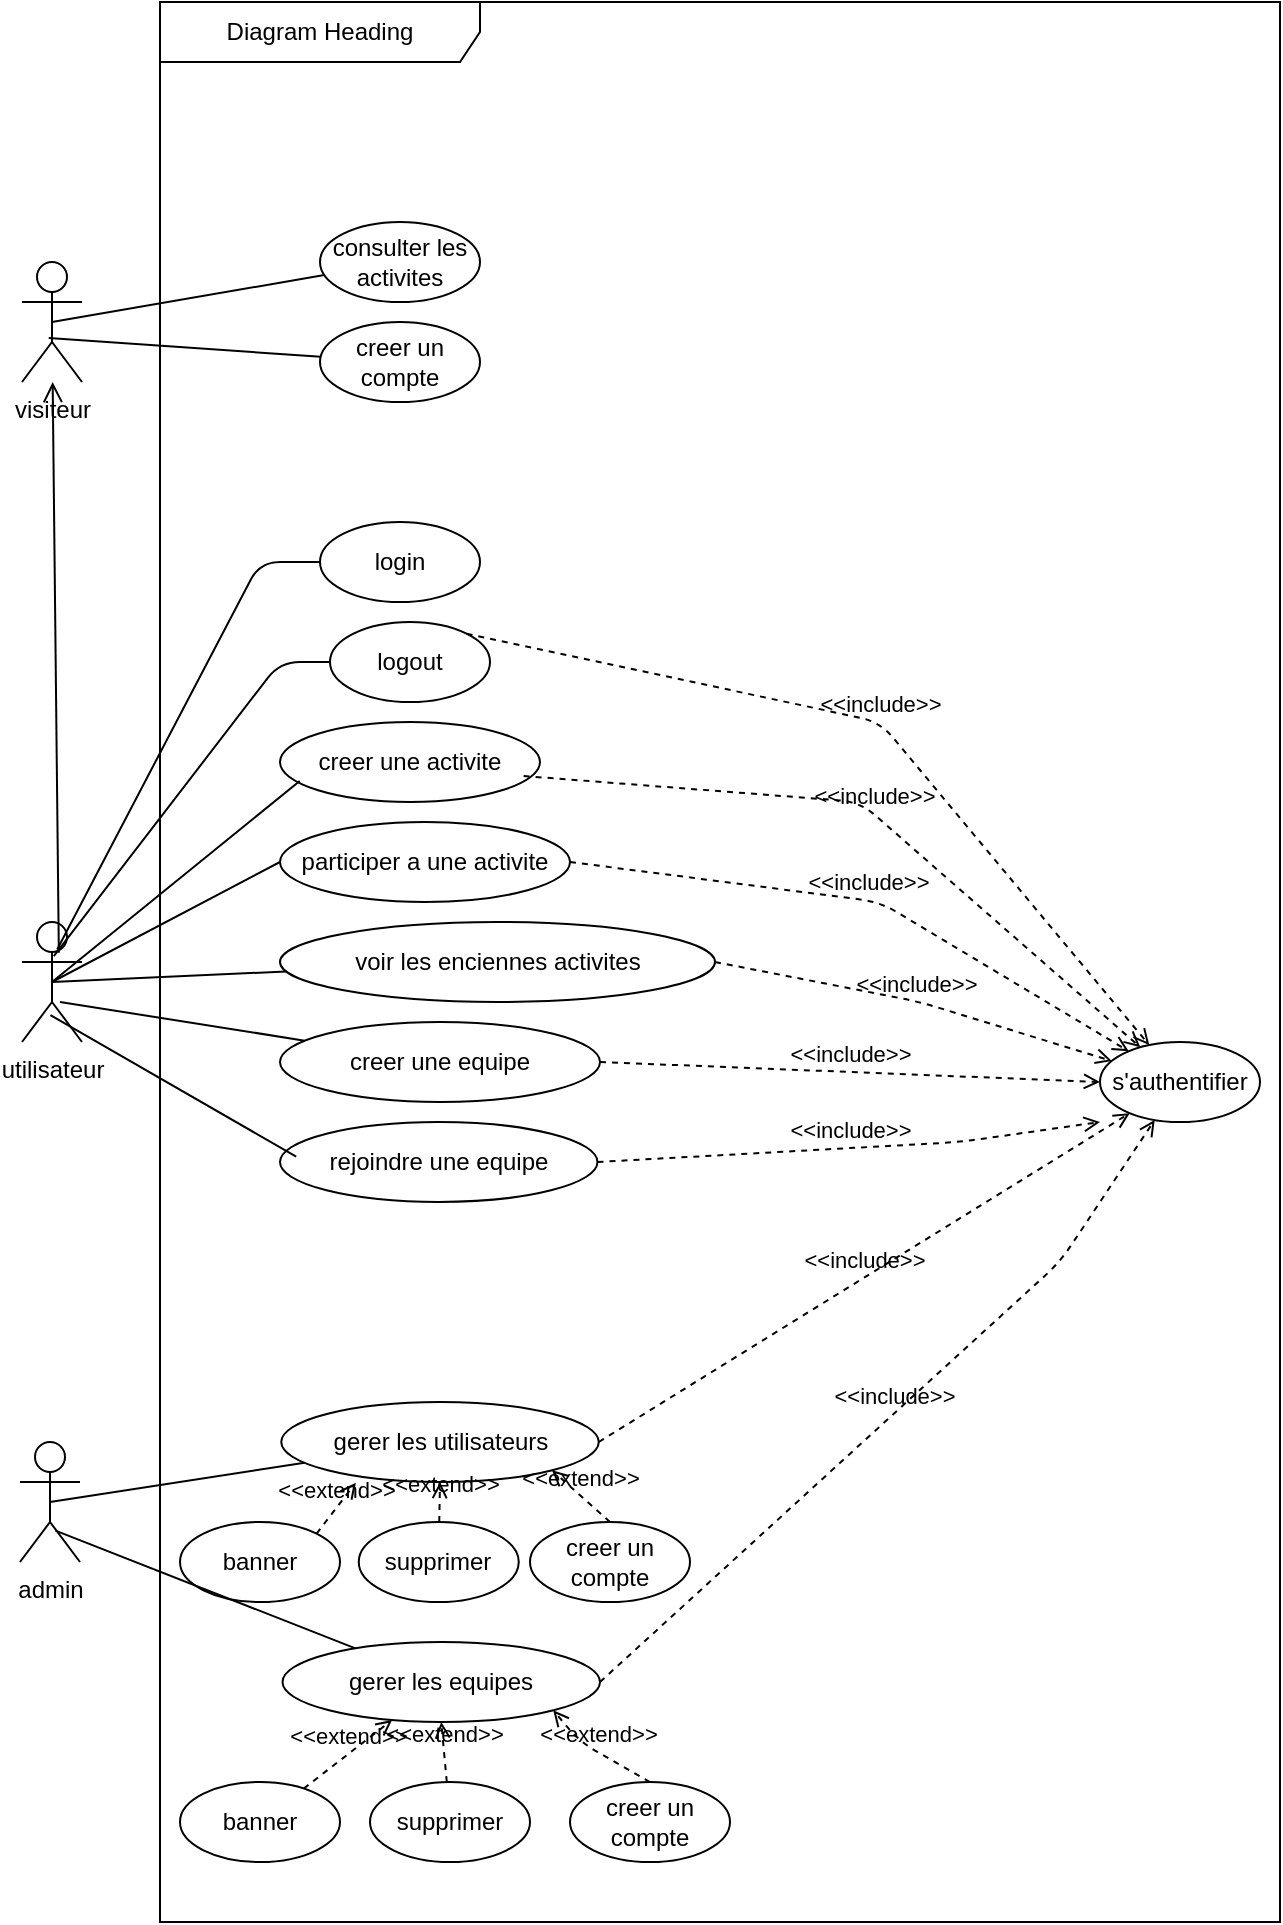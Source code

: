 <mxfile>
    <diagram id="IkyIIXspU7MUo_xnw8tP" name="Page-1">
        <mxGraphModel dx="749" dy="536" grid="1" gridSize="10" guides="1" tooltips="1" connect="1" arrows="1" fold="1" page="1" pageScale="1" pageWidth="850" pageHeight="1100" math="0" shadow="0">
            <root>
                <mxCell id="0"/>
                <mxCell id="1" parent="0"/>
                <mxCell id="2" value="Diagram Heading" style="shape=umlFrame;whiteSpace=wrap;html=1;pointerEvents=0;recursiveResize=0;container=1;collapsible=0;width=160;" vertex="1" parent="1">
                    <mxGeometry x="160" y="80" width="560" height="960" as="geometry"/>
                </mxCell>
                <mxCell id="5" value="consulter les activites" style="ellipse;whiteSpace=wrap;html=1;" vertex="1" parent="2">
                    <mxGeometry x="80" y="110" width="80" height="40" as="geometry"/>
                </mxCell>
                <mxCell id="8" value="creer un compte" style="ellipse;whiteSpace=wrap;html=1;" vertex="1" parent="2">
                    <mxGeometry x="80" y="160" width="80" height="40" as="geometry"/>
                </mxCell>
                <mxCell id="9" value="s&#39;authentifier" style="ellipse;whiteSpace=wrap;html=1;" vertex="1" parent="2">
                    <mxGeometry x="470" y="520" width="80" height="40" as="geometry"/>
                </mxCell>
                <mxCell id="10" value="rejoindre une equipe" style="ellipse;whiteSpace=wrap;html=1;" vertex="1" parent="2">
                    <mxGeometry x="60.0" y="560" width="158.75" height="40" as="geometry"/>
                </mxCell>
                <mxCell id="11" value="creer une equipe" style="ellipse;whiteSpace=wrap;html=1;" vertex="1" parent="2">
                    <mxGeometry x="60.0" y="510" width="160" height="40" as="geometry"/>
                </mxCell>
                <mxCell id="12" value="voir les enciennes activites" style="ellipse;whiteSpace=wrap;html=1;" vertex="1" parent="2">
                    <mxGeometry x="60" y="460" width="217.5" height="40" as="geometry"/>
                </mxCell>
                <mxCell id="13" value="participer a une activite" style="ellipse;whiteSpace=wrap;html=1;" vertex="1" parent="2">
                    <mxGeometry x="60" y="410" width="145" height="40" as="geometry"/>
                </mxCell>
                <mxCell id="14" value="creer une activite" style="ellipse;whiteSpace=wrap;html=1;" vertex="1" parent="2">
                    <mxGeometry x="60" y="360" width="130" height="40" as="geometry"/>
                </mxCell>
                <mxCell id="15" value="login" style="ellipse;whiteSpace=wrap;html=1;" vertex="1" parent="2">
                    <mxGeometry x="80" y="260" width="80" height="40" as="geometry"/>
                </mxCell>
                <mxCell id="19" value="logout" style="ellipse;whiteSpace=wrap;html=1;" vertex="1" parent="2">
                    <mxGeometry x="85" y="310" width="80" height="40" as="geometry"/>
                </mxCell>
                <mxCell id="21" value="gerer les utilisateurs" style="ellipse;whiteSpace=wrap;html=1;" vertex="1" parent="2">
                    <mxGeometry x="60.63" y="700" width="158.75" height="40" as="geometry"/>
                </mxCell>
                <mxCell id="23" value="gerer les equipes" style="ellipse;whiteSpace=wrap;html=1;" vertex="1" parent="2">
                    <mxGeometry x="61.25" y="820" width="158.75" height="40" as="geometry"/>
                </mxCell>
                <mxCell id="45" value="&amp;lt;&amp;lt;include&amp;gt;&amp;gt;" style="html=1;verticalAlign=bottom;labelBackgroundColor=none;endArrow=open;endFill=0;dashed=1;exitX=1;exitY=0;exitDx=0;exitDy=0;" edge="1" parent="2" source="19" target="9">
                    <mxGeometry width="160" relative="1" as="geometry">
                        <mxPoint x="220" y="450" as="sourcePoint"/>
                        <mxPoint x="380" y="450" as="targetPoint"/>
                        <Array as="points">
                            <mxPoint x="360" y="360"/>
                        </Array>
                    </mxGeometry>
                </mxCell>
                <mxCell id="47" value="&amp;lt;&amp;lt;include&amp;gt;&amp;gt;" style="html=1;verticalAlign=bottom;labelBackgroundColor=none;endArrow=open;endFill=0;dashed=1;exitX=1;exitY=0.5;exitDx=0;exitDy=0;" edge="1" parent="2" source="13" target="9">
                    <mxGeometry width="160" relative="1" as="geometry">
                        <mxPoint x="220" y="450" as="sourcePoint"/>
                        <mxPoint x="380" y="450" as="targetPoint"/>
                        <Array as="points">
                            <mxPoint x="360" y="450"/>
                        </Array>
                    </mxGeometry>
                </mxCell>
                <mxCell id="48" value="&amp;lt;&amp;lt;include&amp;gt;&amp;gt;" style="html=1;verticalAlign=bottom;labelBackgroundColor=none;endArrow=open;endFill=0;dashed=1;exitX=1;exitY=0.5;exitDx=0;exitDy=0;" edge="1" parent="2" source="12" target="9">
                    <mxGeometry x="-0.004" width="160" relative="1" as="geometry">
                        <mxPoint x="220" y="450" as="sourcePoint"/>
                        <mxPoint x="380" y="450" as="targetPoint"/>
                        <Array as="points">
                            <mxPoint x="380" y="500"/>
                        </Array>
                        <mxPoint as="offset"/>
                    </mxGeometry>
                </mxCell>
                <mxCell id="49" value="&amp;lt;&amp;lt;include&amp;gt;&amp;gt;" style="html=1;verticalAlign=bottom;labelBackgroundColor=none;endArrow=open;endFill=0;dashed=1;exitX=1;exitY=0.5;exitDx=0;exitDy=0;entryX=0;entryY=0.5;entryDx=0;entryDy=0;" edge="1" parent="2" source="11" target="9">
                    <mxGeometry width="160" relative="1" as="geometry">
                        <mxPoint x="220" y="450" as="sourcePoint"/>
                        <mxPoint x="380" y="450" as="targetPoint"/>
                        <Array as="points"/>
                    </mxGeometry>
                </mxCell>
                <mxCell id="50" value="&amp;lt;&amp;lt;include&amp;gt;&amp;gt;" style="html=1;verticalAlign=bottom;labelBackgroundColor=none;endArrow=open;endFill=0;dashed=1;exitX=0.937;exitY=0.675;exitDx=0;exitDy=0;exitPerimeter=0;" edge="1" parent="2" source="14" target="9">
                    <mxGeometry width="160" relative="1" as="geometry">
                        <mxPoint x="220" y="450" as="sourcePoint"/>
                        <mxPoint x="380" y="450" as="targetPoint"/>
                        <Array as="points">
                            <mxPoint x="350" y="400"/>
                        </Array>
                    </mxGeometry>
                </mxCell>
                <mxCell id="51" value="&amp;lt;&amp;lt;include&amp;gt;&amp;gt;" style="html=1;verticalAlign=bottom;labelBackgroundColor=none;endArrow=open;endFill=0;dashed=1;exitX=1;exitY=0.5;exitDx=0;exitDy=0;" edge="1" parent="2" source="10">
                    <mxGeometry width="160" relative="1" as="geometry">
                        <mxPoint x="220" y="450" as="sourcePoint"/>
                        <mxPoint x="470" y="560" as="targetPoint"/>
                        <Array as="points">
                            <mxPoint x="400" y="570"/>
                        </Array>
                    </mxGeometry>
                </mxCell>
                <mxCell id="52" value="&amp;lt;&amp;lt;include&amp;gt;&amp;gt;" style="html=1;verticalAlign=bottom;labelBackgroundColor=none;endArrow=open;endFill=0;dashed=1;exitX=1;exitY=0.5;exitDx=0;exitDy=0;" edge="1" parent="2" source="21" target="9">
                    <mxGeometry width="160" relative="1" as="geometry">
                        <mxPoint x="220" y="740" as="sourcePoint"/>
                        <mxPoint x="380" y="740" as="targetPoint"/>
                    </mxGeometry>
                </mxCell>
                <mxCell id="53" value="&amp;lt;&amp;lt;include&amp;gt;&amp;gt;" style="html=1;verticalAlign=bottom;labelBackgroundColor=none;endArrow=open;endFill=0;dashed=1;exitX=1;exitY=0.5;exitDx=0;exitDy=0;" edge="1" parent="2" source="23" target="9">
                    <mxGeometry width="160" relative="1" as="geometry">
                        <mxPoint x="220" y="740" as="sourcePoint"/>
                        <mxPoint x="380" y="740" as="targetPoint"/>
                        <Array as="points">
                            <mxPoint x="450" y="630"/>
                        </Array>
                    </mxGeometry>
                </mxCell>
                <mxCell id="57" value="creer un compte" style="ellipse;whiteSpace=wrap;html=1;" vertex="1" parent="2">
                    <mxGeometry x="185" y="760" width="80" height="40" as="geometry"/>
                </mxCell>
                <mxCell id="58" value="supprimer" style="ellipse;whiteSpace=wrap;html=1;" vertex="1" parent="2">
                    <mxGeometry x="99.38" y="760" width="80" height="40" as="geometry"/>
                </mxCell>
                <mxCell id="59" value="banner" style="ellipse;whiteSpace=wrap;html=1;" vertex="1" parent="2">
                    <mxGeometry x="10" y="760" width="80" height="40" as="geometry"/>
                </mxCell>
                <mxCell id="61" value="&amp;lt;&amp;lt;extend&amp;gt;&amp;gt;" style="html=1;verticalAlign=bottom;labelBackgroundColor=none;endArrow=open;endFill=0;dashed=1;exitX=1;exitY=0;exitDx=0;exitDy=0;entryX=0.235;entryY=1.008;entryDx=0;entryDy=0;entryPerimeter=0;" edge="1" parent="2" source="59" target="21">
                    <mxGeometry width="160" relative="1" as="geometry">
                        <mxPoint x="380" y="560" as="sourcePoint"/>
                        <mxPoint x="540" y="560" as="targetPoint"/>
                    </mxGeometry>
                </mxCell>
                <mxCell id="62" value="&amp;lt;&amp;lt;extend&amp;gt;&amp;gt;" style="html=1;verticalAlign=bottom;labelBackgroundColor=none;endArrow=open;endFill=0;dashed=1;entryX=0.5;entryY=1;entryDx=0;entryDy=0;" edge="1" parent="2" source="58" target="21">
                    <mxGeometry width="160" relative="1" as="geometry">
                        <mxPoint x="380" y="560" as="sourcePoint"/>
                        <mxPoint x="540" y="560" as="targetPoint"/>
                    </mxGeometry>
                </mxCell>
                <mxCell id="63" value="&amp;lt;&amp;lt;extend&amp;gt;&amp;gt;" style="html=1;verticalAlign=bottom;labelBackgroundColor=none;endArrow=open;endFill=0;dashed=1;exitX=0.5;exitY=0;exitDx=0;exitDy=0;entryX=1;entryY=1;entryDx=0;entryDy=0;" edge="1" parent="2" source="57" target="21">
                    <mxGeometry width="160" relative="1" as="geometry">
                        <mxPoint x="340" y="730" as="sourcePoint"/>
                        <mxPoint x="500" y="730" as="targetPoint"/>
                    </mxGeometry>
                </mxCell>
                <mxCell id="64" value="banner" style="ellipse;whiteSpace=wrap;html=1;" vertex="1" parent="2">
                    <mxGeometry x="10" y="890" width="80" height="40" as="geometry"/>
                </mxCell>
                <mxCell id="65" value="supprimer" style="ellipse;whiteSpace=wrap;html=1;" vertex="1" parent="2">
                    <mxGeometry x="105" y="890" width="80" height="40" as="geometry"/>
                </mxCell>
                <mxCell id="66" value="creer un compte" style="ellipse;whiteSpace=wrap;html=1;" vertex="1" parent="2">
                    <mxGeometry x="205" y="890" width="80" height="40" as="geometry"/>
                </mxCell>
                <mxCell id="67" value="&amp;lt;&amp;lt;extend&amp;gt;&amp;gt;" style="html=1;verticalAlign=bottom;labelBackgroundColor=none;endArrow=open;endFill=0;dashed=1;exitX=0.5;exitY=0;exitDx=0;exitDy=0;entryX=1;entryY=1;entryDx=0;entryDy=0;" edge="1" parent="2" source="66" target="23">
                    <mxGeometry width="160" relative="1" as="geometry">
                        <mxPoint x="235" y="770" as="sourcePoint"/>
                        <mxPoint x="206" y="744" as="targetPoint"/>
                        <Array as="points">
                            <mxPoint x="210" y="870"/>
                        </Array>
                    </mxGeometry>
                </mxCell>
                <mxCell id="68" value="&amp;lt;&amp;lt;extend&amp;gt;&amp;gt;" style="html=1;verticalAlign=bottom;labelBackgroundColor=none;endArrow=open;endFill=0;dashed=1;entryX=0.5;entryY=1;entryDx=0;entryDy=0;" edge="1" parent="2" source="65" target="23">
                    <mxGeometry width="160" relative="1" as="geometry">
                        <mxPoint x="149" y="770" as="sourcePoint"/>
                        <mxPoint x="150" y="750" as="targetPoint"/>
                    </mxGeometry>
                </mxCell>
                <mxCell id="69" value="&amp;lt;&amp;lt;extend&amp;gt;&amp;gt;" style="html=1;verticalAlign=bottom;labelBackgroundColor=none;endArrow=open;endFill=0;dashed=1;" edge="1" parent="2" source="64" target="23">
                    <mxGeometry width="160" relative="1" as="geometry">
                        <mxPoint x="88" y="776" as="sourcePoint"/>
                        <mxPoint x="108" y="750" as="targetPoint"/>
                    </mxGeometry>
                </mxCell>
                <mxCell id="3" value="visiteur" style="shape=umlActor;verticalLabelPosition=bottom;verticalAlign=top;html=1;" vertex="1" parent="1">
                    <mxGeometry x="91" y="210" width="30" height="60" as="geometry"/>
                </mxCell>
                <mxCell id="16" value="utilisateur" style="shape=umlActor;verticalLabelPosition=bottom;verticalAlign=top;html=1;" vertex="1" parent="1">
                    <mxGeometry x="91" y="540" width="30" height="60" as="geometry"/>
                </mxCell>
                <mxCell id="17" value="admin" style="shape=umlActor;verticalLabelPosition=bottom;verticalAlign=top;html=1;" vertex="1" parent="1">
                    <mxGeometry x="90" y="800" width="30" height="60" as="geometry"/>
                </mxCell>
                <mxCell id="36" value="" style="endArrow=none;html=1;exitX=0.5;exitY=0.5;exitDx=0;exitDy=0;exitPerimeter=0;" edge="1" parent="1" source="17" target="21">
                    <mxGeometry width="50" height="50" relative="1" as="geometry">
                        <mxPoint x="430" y="650" as="sourcePoint"/>
                        <mxPoint x="480" y="600" as="targetPoint"/>
                    </mxGeometry>
                </mxCell>
                <mxCell id="37" value="" style="endArrow=none;html=1;exitX=0.591;exitY=0.738;exitDx=0;exitDy=0;exitPerimeter=0;" edge="1" parent="1" source="17" target="23">
                    <mxGeometry width="50" height="50" relative="1" as="geometry">
                        <mxPoint x="430" y="800" as="sourcePoint"/>
                        <mxPoint x="480" y="750" as="targetPoint"/>
                    </mxGeometry>
                </mxCell>
                <mxCell id="38" value="" style="endArrow=none;html=1;exitX=0.474;exitY=0.776;exitDx=0;exitDy=0;exitPerimeter=0;entryX=0.051;entryY=0.433;entryDx=0;entryDy=0;entryPerimeter=0;" edge="1" parent="1" source="16" target="10">
                    <mxGeometry width="50" height="50" relative="1" as="geometry">
                        <mxPoint x="430" y="560" as="sourcePoint"/>
                        <mxPoint x="480" y="510" as="targetPoint"/>
                    </mxGeometry>
                </mxCell>
                <mxCell id="39" value="" style="endArrow=none;html=1;" edge="1" parent="1" target="11">
                    <mxGeometry width="50" height="50" relative="1" as="geometry">
                        <mxPoint x="110" y="580" as="sourcePoint"/>
                        <mxPoint x="480" y="510" as="targetPoint"/>
                    </mxGeometry>
                </mxCell>
                <mxCell id="40" value="" style="endArrow=none;html=1;exitX=0.5;exitY=0.5;exitDx=0;exitDy=0;exitPerimeter=0;" edge="1" parent="1" source="16" target="12">
                    <mxGeometry width="50" height="50" relative="1" as="geometry">
                        <mxPoint x="430" y="560" as="sourcePoint"/>
                        <mxPoint x="480" y="510" as="targetPoint"/>
                    </mxGeometry>
                </mxCell>
                <mxCell id="41" value="" style="endArrow=none;html=1;exitX=0.5;exitY=0.5;exitDx=0;exitDy=0;exitPerimeter=0;entryX=0;entryY=0.5;entryDx=0;entryDy=0;" edge="1" parent="1" source="16" target="13">
                    <mxGeometry width="50" height="50" relative="1" as="geometry">
                        <mxPoint x="430" y="560" as="sourcePoint"/>
                        <mxPoint x="480" y="510" as="targetPoint"/>
                    </mxGeometry>
                </mxCell>
                <mxCell id="42" value="" style="endArrow=none;html=1;exitX=0.5;exitY=0.5;exitDx=0;exitDy=0;exitPerimeter=0;entryX=0.076;entryY=0.738;entryDx=0;entryDy=0;entryPerimeter=0;" edge="1" parent="1" source="16" target="14">
                    <mxGeometry width="50" height="50" relative="1" as="geometry">
                        <mxPoint x="430" y="560" as="sourcePoint"/>
                        <mxPoint x="480" y="510" as="targetPoint"/>
                    </mxGeometry>
                </mxCell>
                <mxCell id="43" value="" style="endArrow=none;html=1;exitX=0.53;exitY=0.285;exitDx=0;exitDy=0;exitPerimeter=0;entryX=0;entryY=0.5;entryDx=0;entryDy=0;" edge="1" parent="1" source="16" target="19">
                    <mxGeometry width="50" height="50" relative="1" as="geometry">
                        <mxPoint x="430" y="560" as="sourcePoint"/>
                        <mxPoint x="240" y="420" as="targetPoint"/>
                        <Array as="points">
                            <mxPoint x="220" y="410"/>
                        </Array>
                    </mxGeometry>
                </mxCell>
                <mxCell id="44" value="" style="endArrow=none;html=1;exitX=0.586;exitY=0.229;exitDx=0;exitDy=0;exitPerimeter=0;" edge="1" parent="1" source="16" target="15">
                    <mxGeometry width="50" height="50" relative="1" as="geometry">
                        <mxPoint x="430" y="560" as="sourcePoint"/>
                        <mxPoint x="480" y="510" as="targetPoint"/>
                        <Array as="points">
                            <mxPoint x="210" y="360"/>
                        </Array>
                    </mxGeometry>
                </mxCell>
                <mxCell id="54" value="" style="endArrow=none;html=1;exitX=0.5;exitY=0.5;exitDx=0;exitDy=0;exitPerimeter=0;" edge="1" parent="1" source="3" target="5">
                    <mxGeometry width="50" height="50" relative="1" as="geometry">
                        <mxPoint x="430" y="280" as="sourcePoint"/>
                        <mxPoint x="480" y="230" as="targetPoint"/>
                    </mxGeometry>
                </mxCell>
                <mxCell id="55" value="" style="endArrow=none;html=1;exitX=0.446;exitY=0.634;exitDx=0;exitDy=0;exitPerimeter=0;" edge="1" parent="1" source="3" target="8">
                    <mxGeometry width="50" height="50" relative="1" as="geometry">
                        <mxPoint x="430" y="280" as="sourcePoint"/>
                        <mxPoint x="480" y="230" as="targetPoint"/>
                    </mxGeometry>
                </mxCell>
                <mxCell id="56" value="" style="endArrow=open;startArrow=none;endFill=0;startFill=0;endSize=8;html=1;verticalAlign=bottom;labelBackgroundColor=none;strokeWidth=1;exitX=0.614;exitY=0.257;exitDx=0;exitDy=0;exitPerimeter=0;" edge="1" parent="1" source="16" target="3">
                    <mxGeometry width="160" relative="1" as="geometry">
                        <mxPoint x="400" y="470" as="sourcePoint"/>
                        <mxPoint x="100" y="280" as="targetPoint"/>
                    </mxGeometry>
                </mxCell>
            </root>
        </mxGraphModel>
    </diagram>
</mxfile>